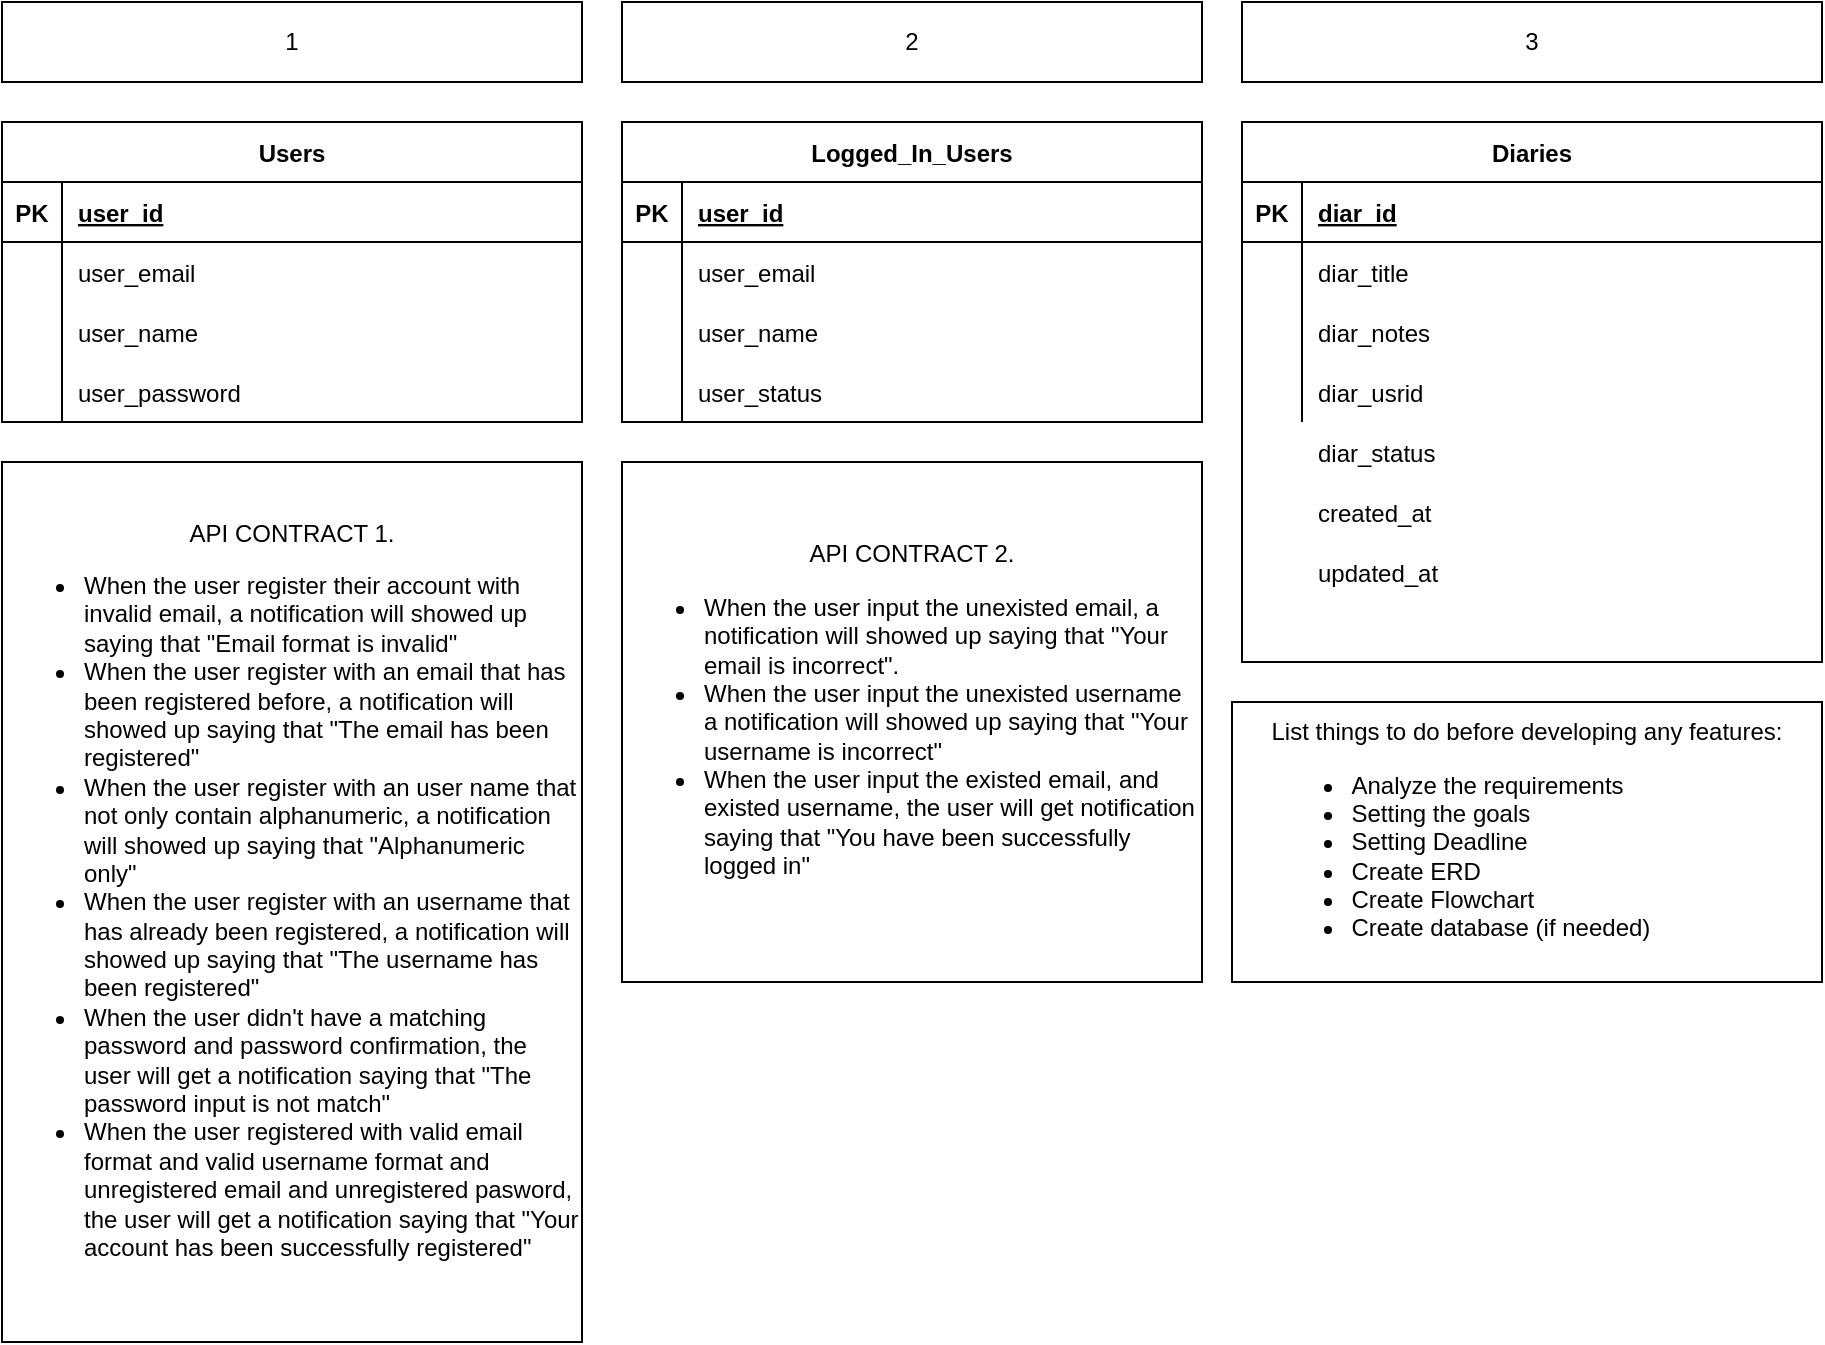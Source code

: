 <mxfile version="20.3.7" type="device"><diagram id="rnPJcLbJfGLUXK0loATy" name="ERD, API Contract, Things to do"><mxGraphModel dx="1038" dy="579" grid="1" gridSize="10" guides="1" tooltips="1" connect="1" arrows="1" fold="1" page="1" pageScale="1" pageWidth="1169" pageHeight="827" math="0" shadow="0"><root><mxCell id="0"/><mxCell id="1" parent="0"/><mxCell id="T3zfM0F1P2hr7NgmV02q-4" value="Users" style="shape=table;startSize=30;container=1;collapsible=1;childLayout=tableLayout;fixedRows=1;rowLines=0;fontStyle=1;align=center;resizeLast=1;" parent="1" vertex="1"><mxGeometry x="40" y="150" width="290" height="150" as="geometry"/></mxCell><mxCell id="T3zfM0F1P2hr7NgmV02q-5" value="" style="shape=tableRow;horizontal=0;startSize=0;swimlaneHead=0;swimlaneBody=0;fillColor=none;collapsible=0;dropTarget=0;points=[[0,0.5],[1,0.5]];portConstraint=eastwest;top=0;left=0;right=0;bottom=1;" parent="T3zfM0F1P2hr7NgmV02q-4" vertex="1"><mxGeometry y="30" width="290" height="30" as="geometry"/></mxCell><mxCell id="T3zfM0F1P2hr7NgmV02q-6" value="PK" style="shape=partialRectangle;connectable=0;fillColor=none;top=0;left=0;bottom=0;right=0;fontStyle=1;overflow=hidden;" parent="T3zfM0F1P2hr7NgmV02q-5" vertex="1"><mxGeometry width="30" height="30" as="geometry"><mxRectangle width="30" height="30" as="alternateBounds"/></mxGeometry></mxCell><mxCell id="T3zfM0F1P2hr7NgmV02q-7" value="user_id" style="shape=partialRectangle;connectable=0;fillColor=none;top=0;left=0;bottom=0;right=0;align=left;spacingLeft=6;fontStyle=5;overflow=hidden;" parent="T3zfM0F1P2hr7NgmV02q-5" vertex="1"><mxGeometry x="30" width="260" height="30" as="geometry"><mxRectangle width="260" height="30" as="alternateBounds"/></mxGeometry></mxCell><mxCell id="T3zfM0F1P2hr7NgmV02q-8" value="" style="shape=tableRow;horizontal=0;startSize=0;swimlaneHead=0;swimlaneBody=0;fillColor=none;collapsible=0;dropTarget=0;points=[[0,0.5],[1,0.5]];portConstraint=eastwest;top=0;left=0;right=0;bottom=0;" parent="T3zfM0F1P2hr7NgmV02q-4" vertex="1"><mxGeometry y="60" width="290" height="30" as="geometry"/></mxCell><mxCell id="T3zfM0F1P2hr7NgmV02q-9" value="" style="shape=partialRectangle;connectable=0;fillColor=none;top=0;left=0;bottom=0;right=0;editable=1;overflow=hidden;" parent="T3zfM0F1P2hr7NgmV02q-8" vertex="1"><mxGeometry width="30" height="30" as="geometry"><mxRectangle width="30" height="30" as="alternateBounds"/></mxGeometry></mxCell><mxCell id="T3zfM0F1P2hr7NgmV02q-10" value="user_email" style="shape=partialRectangle;connectable=0;fillColor=none;top=0;left=0;bottom=0;right=0;align=left;spacingLeft=6;overflow=hidden;" parent="T3zfM0F1P2hr7NgmV02q-8" vertex="1"><mxGeometry x="30" width="260" height="30" as="geometry"><mxRectangle width="260" height="30" as="alternateBounds"/></mxGeometry></mxCell><mxCell id="T3zfM0F1P2hr7NgmV02q-11" value="" style="shape=tableRow;horizontal=0;startSize=0;swimlaneHead=0;swimlaneBody=0;fillColor=none;collapsible=0;dropTarget=0;points=[[0,0.5],[1,0.5]];portConstraint=eastwest;top=0;left=0;right=0;bottom=0;" parent="T3zfM0F1P2hr7NgmV02q-4" vertex="1"><mxGeometry y="90" width="290" height="30" as="geometry"/></mxCell><mxCell id="T3zfM0F1P2hr7NgmV02q-12" value="" style="shape=partialRectangle;connectable=0;fillColor=none;top=0;left=0;bottom=0;right=0;editable=1;overflow=hidden;" parent="T3zfM0F1P2hr7NgmV02q-11" vertex="1"><mxGeometry width="30" height="30" as="geometry"><mxRectangle width="30" height="30" as="alternateBounds"/></mxGeometry></mxCell><mxCell id="T3zfM0F1P2hr7NgmV02q-13" value="user_name" style="shape=partialRectangle;connectable=0;fillColor=none;top=0;left=0;bottom=0;right=0;align=left;spacingLeft=6;overflow=hidden;" parent="T3zfM0F1P2hr7NgmV02q-11" vertex="1"><mxGeometry x="30" width="260" height="30" as="geometry"><mxRectangle width="260" height="30" as="alternateBounds"/></mxGeometry></mxCell><mxCell id="T3zfM0F1P2hr7NgmV02q-14" value="" style="shape=tableRow;horizontal=0;startSize=0;swimlaneHead=0;swimlaneBody=0;fillColor=none;collapsible=0;dropTarget=0;points=[[0,0.5],[1,0.5]];portConstraint=eastwest;top=0;left=0;right=0;bottom=0;" parent="T3zfM0F1P2hr7NgmV02q-4" vertex="1"><mxGeometry y="120" width="290" height="30" as="geometry"/></mxCell><mxCell id="T3zfM0F1P2hr7NgmV02q-15" value="" style="shape=partialRectangle;connectable=0;fillColor=none;top=0;left=0;bottom=0;right=0;editable=1;overflow=hidden;" parent="T3zfM0F1P2hr7NgmV02q-14" vertex="1"><mxGeometry width="30" height="30" as="geometry"><mxRectangle width="30" height="30" as="alternateBounds"/></mxGeometry></mxCell><mxCell id="T3zfM0F1P2hr7NgmV02q-16" value="user_password" style="shape=partialRectangle;connectable=0;fillColor=none;top=0;left=0;bottom=0;right=0;align=left;spacingLeft=6;overflow=hidden;" parent="T3zfM0F1P2hr7NgmV02q-14" vertex="1"><mxGeometry x="30" width="260" height="30" as="geometry"><mxRectangle width="260" height="30" as="alternateBounds"/></mxGeometry></mxCell><mxCell id="uxhV81pVF3nvHLXE9utj-1" value="Logged_In_Users" style="shape=table;startSize=30;container=1;collapsible=1;childLayout=tableLayout;fixedRows=1;rowLines=0;fontStyle=1;align=center;resizeLast=1;" vertex="1" parent="1"><mxGeometry x="350" y="150" width="290" height="150" as="geometry"/></mxCell><mxCell id="uxhV81pVF3nvHLXE9utj-2" value="" style="shape=tableRow;horizontal=0;startSize=0;swimlaneHead=0;swimlaneBody=0;fillColor=none;collapsible=0;dropTarget=0;points=[[0,0.5],[1,0.5]];portConstraint=eastwest;top=0;left=0;right=0;bottom=1;" vertex="1" parent="uxhV81pVF3nvHLXE9utj-1"><mxGeometry y="30" width="290" height="30" as="geometry"/></mxCell><mxCell id="uxhV81pVF3nvHLXE9utj-3" value="PK" style="shape=partialRectangle;connectable=0;fillColor=none;top=0;left=0;bottom=0;right=0;fontStyle=1;overflow=hidden;" vertex="1" parent="uxhV81pVF3nvHLXE9utj-2"><mxGeometry width="30" height="30" as="geometry"><mxRectangle width="30" height="30" as="alternateBounds"/></mxGeometry></mxCell><mxCell id="uxhV81pVF3nvHLXE9utj-4" value="user_id" style="shape=partialRectangle;connectable=0;fillColor=none;top=0;left=0;bottom=0;right=0;align=left;spacingLeft=6;fontStyle=5;overflow=hidden;" vertex="1" parent="uxhV81pVF3nvHLXE9utj-2"><mxGeometry x="30" width="260" height="30" as="geometry"><mxRectangle width="260" height="30" as="alternateBounds"/></mxGeometry></mxCell><mxCell id="uxhV81pVF3nvHLXE9utj-5" value="" style="shape=tableRow;horizontal=0;startSize=0;swimlaneHead=0;swimlaneBody=0;fillColor=none;collapsible=0;dropTarget=0;points=[[0,0.5],[1,0.5]];portConstraint=eastwest;top=0;left=0;right=0;bottom=0;" vertex="1" parent="uxhV81pVF3nvHLXE9utj-1"><mxGeometry y="60" width="290" height="30" as="geometry"/></mxCell><mxCell id="uxhV81pVF3nvHLXE9utj-6" value="" style="shape=partialRectangle;connectable=0;fillColor=none;top=0;left=0;bottom=0;right=0;editable=1;overflow=hidden;" vertex="1" parent="uxhV81pVF3nvHLXE9utj-5"><mxGeometry width="30" height="30" as="geometry"><mxRectangle width="30" height="30" as="alternateBounds"/></mxGeometry></mxCell><mxCell id="uxhV81pVF3nvHLXE9utj-7" value="user_email" style="shape=partialRectangle;connectable=0;fillColor=none;top=0;left=0;bottom=0;right=0;align=left;spacingLeft=6;overflow=hidden;" vertex="1" parent="uxhV81pVF3nvHLXE9utj-5"><mxGeometry x="30" width="260" height="30" as="geometry"><mxRectangle width="260" height="30" as="alternateBounds"/></mxGeometry></mxCell><mxCell id="uxhV81pVF3nvHLXE9utj-8" value="" style="shape=tableRow;horizontal=0;startSize=0;swimlaneHead=0;swimlaneBody=0;fillColor=none;collapsible=0;dropTarget=0;points=[[0,0.5],[1,0.5]];portConstraint=eastwest;top=0;left=0;right=0;bottom=0;" vertex="1" parent="uxhV81pVF3nvHLXE9utj-1"><mxGeometry y="90" width="290" height="30" as="geometry"/></mxCell><mxCell id="uxhV81pVF3nvHLXE9utj-9" value="" style="shape=partialRectangle;connectable=0;fillColor=none;top=0;left=0;bottom=0;right=0;editable=1;overflow=hidden;" vertex="1" parent="uxhV81pVF3nvHLXE9utj-8"><mxGeometry width="30" height="30" as="geometry"><mxRectangle width="30" height="30" as="alternateBounds"/></mxGeometry></mxCell><mxCell id="uxhV81pVF3nvHLXE9utj-10" value="user_name" style="shape=partialRectangle;connectable=0;fillColor=none;top=0;left=0;bottom=0;right=0;align=left;spacingLeft=6;overflow=hidden;" vertex="1" parent="uxhV81pVF3nvHLXE9utj-8"><mxGeometry x="30" width="260" height="30" as="geometry"><mxRectangle width="260" height="30" as="alternateBounds"/></mxGeometry></mxCell><mxCell id="uxhV81pVF3nvHLXE9utj-11" value="" style="shape=tableRow;horizontal=0;startSize=0;swimlaneHead=0;swimlaneBody=0;fillColor=none;collapsible=0;dropTarget=0;points=[[0,0.5],[1,0.5]];portConstraint=eastwest;top=0;left=0;right=0;bottom=0;" vertex="1" parent="uxhV81pVF3nvHLXE9utj-1"><mxGeometry y="120" width="290" height="30" as="geometry"/></mxCell><mxCell id="uxhV81pVF3nvHLXE9utj-12" value="" style="shape=partialRectangle;connectable=0;fillColor=none;top=0;left=0;bottom=0;right=0;editable=1;overflow=hidden;" vertex="1" parent="uxhV81pVF3nvHLXE9utj-11"><mxGeometry width="30" height="30" as="geometry"><mxRectangle width="30" height="30" as="alternateBounds"/></mxGeometry></mxCell><mxCell id="uxhV81pVF3nvHLXE9utj-13" value="user_status" style="shape=partialRectangle;connectable=0;fillColor=none;top=0;left=0;bottom=0;right=0;align=left;spacingLeft=6;overflow=hidden;" vertex="1" parent="uxhV81pVF3nvHLXE9utj-11"><mxGeometry x="30" width="260" height="30" as="geometry"><mxRectangle width="260" height="30" as="alternateBounds"/></mxGeometry></mxCell><mxCell id="uxhV81pVF3nvHLXE9utj-14" value="Diaries" style="shape=table;startSize=30;container=1;collapsible=1;childLayout=tableLayout;fixedRows=1;rowLines=0;fontStyle=1;align=center;resizeLast=1;" vertex="1" parent="1"><mxGeometry x="660" y="150" width="290" height="270" as="geometry"/></mxCell><mxCell id="uxhV81pVF3nvHLXE9utj-15" value="" style="shape=tableRow;horizontal=0;startSize=0;swimlaneHead=0;swimlaneBody=0;fillColor=none;collapsible=0;dropTarget=0;points=[[0,0.5],[1,0.5]];portConstraint=eastwest;top=0;left=0;right=0;bottom=1;" vertex="1" parent="uxhV81pVF3nvHLXE9utj-14"><mxGeometry y="30" width="290" height="30" as="geometry"/></mxCell><mxCell id="uxhV81pVF3nvHLXE9utj-16" value="PK" style="shape=partialRectangle;connectable=0;fillColor=none;top=0;left=0;bottom=0;right=0;fontStyle=1;overflow=hidden;" vertex="1" parent="uxhV81pVF3nvHLXE9utj-15"><mxGeometry width="30" height="30" as="geometry"><mxRectangle width="30" height="30" as="alternateBounds"/></mxGeometry></mxCell><mxCell id="uxhV81pVF3nvHLXE9utj-17" value="diar_id" style="shape=partialRectangle;connectable=0;fillColor=none;top=0;left=0;bottom=0;right=0;align=left;spacingLeft=6;fontStyle=5;overflow=hidden;" vertex="1" parent="uxhV81pVF3nvHLXE9utj-15"><mxGeometry x="30" width="260" height="30" as="geometry"><mxRectangle width="260" height="30" as="alternateBounds"/></mxGeometry></mxCell><mxCell id="uxhV81pVF3nvHLXE9utj-18" value="" style="shape=tableRow;horizontal=0;startSize=0;swimlaneHead=0;swimlaneBody=0;fillColor=none;collapsible=0;dropTarget=0;points=[[0,0.5],[1,0.5]];portConstraint=eastwest;top=0;left=0;right=0;bottom=0;" vertex="1" parent="uxhV81pVF3nvHLXE9utj-14"><mxGeometry y="60" width="290" height="30" as="geometry"/></mxCell><mxCell id="uxhV81pVF3nvHLXE9utj-19" value="" style="shape=partialRectangle;connectable=0;fillColor=none;top=0;left=0;bottom=0;right=0;editable=1;overflow=hidden;" vertex="1" parent="uxhV81pVF3nvHLXE9utj-18"><mxGeometry width="30" height="30" as="geometry"><mxRectangle width="30" height="30" as="alternateBounds"/></mxGeometry></mxCell><mxCell id="uxhV81pVF3nvHLXE9utj-20" value="diar_title" style="shape=partialRectangle;connectable=0;fillColor=none;top=0;left=0;bottom=0;right=0;align=left;spacingLeft=6;overflow=hidden;" vertex="1" parent="uxhV81pVF3nvHLXE9utj-18"><mxGeometry x="30" width="260" height="30" as="geometry"><mxRectangle width="260" height="30" as="alternateBounds"/></mxGeometry></mxCell><mxCell id="uxhV81pVF3nvHLXE9utj-21" value="" style="shape=tableRow;horizontal=0;startSize=0;swimlaneHead=0;swimlaneBody=0;fillColor=none;collapsible=0;dropTarget=0;points=[[0,0.5],[1,0.5]];portConstraint=eastwest;top=0;left=0;right=0;bottom=0;" vertex="1" parent="uxhV81pVF3nvHLXE9utj-14"><mxGeometry y="90" width="290" height="30" as="geometry"/></mxCell><mxCell id="uxhV81pVF3nvHLXE9utj-22" value="" style="shape=partialRectangle;connectable=0;fillColor=none;top=0;left=0;bottom=0;right=0;editable=1;overflow=hidden;" vertex="1" parent="uxhV81pVF3nvHLXE9utj-21"><mxGeometry width="30" height="30" as="geometry"><mxRectangle width="30" height="30" as="alternateBounds"/></mxGeometry></mxCell><mxCell id="uxhV81pVF3nvHLXE9utj-23" value="diar_notes" style="shape=partialRectangle;connectable=0;fillColor=none;top=0;left=0;bottom=0;right=0;align=left;spacingLeft=6;overflow=hidden;" vertex="1" parent="uxhV81pVF3nvHLXE9utj-21"><mxGeometry x="30" width="260" height="30" as="geometry"><mxRectangle width="260" height="30" as="alternateBounds"/></mxGeometry></mxCell><mxCell id="uxhV81pVF3nvHLXE9utj-24" value="" style="shape=tableRow;horizontal=0;startSize=0;swimlaneHead=0;swimlaneBody=0;fillColor=none;collapsible=0;dropTarget=0;points=[[0,0.5],[1,0.5]];portConstraint=eastwest;top=0;left=0;right=0;bottom=0;" vertex="1" parent="uxhV81pVF3nvHLXE9utj-14"><mxGeometry y="120" width="290" height="30" as="geometry"/></mxCell><mxCell id="uxhV81pVF3nvHLXE9utj-25" value="" style="shape=partialRectangle;connectable=0;fillColor=none;top=0;left=0;bottom=0;right=0;editable=1;overflow=hidden;" vertex="1" parent="uxhV81pVF3nvHLXE9utj-24"><mxGeometry width="30" height="30" as="geometry"><mxRectangle width="30" height="30" as="alternateBounds"/></mxGeometry></mxCell><mxCell id="uxhV81pVF3nvHLXE9utj-26" value="diar_usrid" style="shape=partialRectangle;connectable=0;fillColor=none;top=0;left=0;bottom=0;right=0;align=left;spacingLeft=6;overflow=hidden;" vertex="1" parent="uxhV81pVF3nvHLXE9utj-24"><mxGeometry x="30" width="260" height="30" as="geometry"><mxRectangle width="260" height="30" as="alternateBounds"/></mxGeometry></mxCell><mxCell id="uxhV81pVF3nvHLXE9utj-27" value="1" style="rounded=0;whiteSpace=wrap;html=1;" vertex="1" parent="1"><mxGeometry x="40" y="90" width="290" height="40" as="geometry"/></mxCell><mxCell id="uxhV81pVF3nvHLXE9utj-28" value="2" style="rounded=0;whiteSpace=wrap;html=1;" vertex="1" parent="1"><mxGeometry x="350" y="90" width="290" height="40" as="geometry"/></mxCell><mxCell id="uxhV81pVF3nvHLXE9utj-29" value="3" style="rounded=0;whiteSpace=wrap;html=1;" vertex="1" parent="1"><mxGeometry x="660" y="90" width="290" height="40" as="geometry"/></mxCell><mxCell id="uxhV81pVF3nvHLXE9utj-44" value="" style="shape=tableRow;horizontal=0;startSize=0;swimlaneHead=0;swimlaneBody=0;fillColor=none;collapsible=0;dropTarget=0;points=[[0,0.5],[1,0.5]];portConstraint=eastwest;top=0;left=0;right=0;bottom=0;" vertex="1" parent="1"><mxGeometry x="660" y="300" width="290" height="30" as="geometry"/></mxCell><mxCell id="uxhV81pVF3nvHLXE9utj-45" value="" style="shape=partialRectangle;connectable=0;fillColor=none;top=0;left=0;bottom=0;right=0;editable=1;overflow=hidden;" vertex="1" parent="uxhV81pVF3nvHLXE9utj-44"><mxGeometry width="30" height="30" as="geometry"><mxRectangle width="30" height="30" as="alternateBounds"/></mxGeometry></mxCell><mxCell id="uxhV81pVF3nvHLXE9utj-46" value="diar_status" style="shape=partialRectangle;connectable=0;fillColor=none;top=0;left=0;bottom=0;right=0;align=left;spacingLeft=6;overflow=hidden;" vertex="1" parent="uxhV81pVF3nvHLXE9utj-44"><mxGeometry x="30" width="260" height="30" as="geometry"><mxRectangle width="260" height="30" as="alternateBounds"/></mxGeometry></mxCell><mxCell id="uxhV81pVF3nvHLXE9utj-47" value="created_at" style="shape=partialRectangle;connectable=0;fillColor=none;top=0;left=0;bottom=0;right=0;align=left;spacingLeft=6;overflow=hidden;" vertex="1" parent="1"><mxGeometry x="690" y="330" width="260" height="30" as="geometry"><mxRectangle width="260" height="30" as="alternateBounds"/></mxGeometry></mxCell><mxCell id="uxhV81pVF3nvHLXE9utj-48" value="updated_at" style="shape=partialRectangle;connectable=0;fillColor=none;top=0;left=0;bottom=0;right=0;align=left;spacingLeft=6;overflow=hidden;" vertex="1" parent="1"><mxGeometry x="690" y="360" width="260" height="30" as="geometry"><mxRectangle width="260" height="30" as="alternateBounds"/></mxGeometry></mxCell><mxCell id="uxhV81pVF3nvHLXE9utj-49" value="API CONTRACT 1.&lt;br&gt;&lt;ul&gt;&lt;li style=&quot;text-align: left;&quot;&gt;When the user register their account with invalid email, a notification will showed up saying that &quot;Email format is invalid&quot;&lt;br&gt;&lt;/li&gt;&lt;li style=&quot;text-align: left;&quot;&gt;When the user register with an email that has been registered before, a notification will showed up saying that &quot;The email has been registered&quot;&lt;/li&gt;&lt;li style=&quot;text-align: left;&quot;&gt;When the user register with an user name that not only contain alphanumeric, a notification will showed up saying that &quot;Alphanumeric only&quot;&lt;br&gt;&lt;/li&gt;&lt;li style=&quot;text-align: left;&quot;&gt;When the user register with an username that has already been registered, a notification will showed up saying that &quot;The username has been registered&quot;&lt;/li&gt;&lt;li style=&quot;text-align: left;&quot;&gt;When the user didn't have a matching password and password confirmation, the user will get a notification saying that &quot;The password input is not match&quot;&lt;/li&gt;&lt;li style=&quot;text-align: left;&quot;&gt;When the user registered with valid email format and valid username format and unregistered email and unregistered pasword, the user will get a notification saying that &quot;Your account has been successfully registered&quot;&lt;/li&gt;&lt;/ul&gt;" style="rounded=0;whiteSpace=wrap;html=1;" vertex="1" parent="1"><mxGeometry x="40" y="320" width="290" height="440" as="geometry"/></mxCell><mxCell id="uxhV81pVF3nvHLXE9utj-50" value="API CONTRACT 2.&lt;br&gt;&lt;ul&gt;&lt;li style=&quot;text-align: left;&quot;&gt;When the user input the unexisted email, a notification will showed up saying that &quot;Your email is incorrect&quot;.&lt;/li&gt;&lt;li style=&quot;text-align: left;&quot;&gt;When the user input the unexisted username a notification will showed up saying that &quot;Your username is incorrect&quot;&lt;/li&gt;&lt;li style=&quot;text-align: left;&quot;&gt;When the user input the existed email, and existed username, the user will get notification saying that &quot;You have been successfully logged in&quot;&lt;/li&gt;&lt;/ul&gt;" style="rounded=0;whiteSpace=wrap;html=1;" vertex="1" parent="1"><mxGeometry x="350" y="320" width="290" height="260" as="geometry"/></mxCell><mxCell id="uxhV81pVF3nvHLXE9utj-51" value="List things to do before developing any features:&lt;br&gt;&lt;ul&gt;&lt;li style=&quot;text-align: left;&quot;&gt;Analyze the requirements&lt;/li&gt;&lt;li style=&quot;text-align: left;&quot;&gt;Setting the goals&lt;/li&gt;&lt;li style=&quot;text-align: left;&quot;&gt;Setting Deadline&lt;/li&gt;&lt;li style=&quot;text-align: left;&quot;&gt;Create ERD&lt;/li&gt;&lt;li style=&quot;text-align: left;&quot;&gt;Create Flowchart&lt;/li&gt;&lt;li style=&quot;text-align: left;&quot;&gt;Create database (if needed)&lt;/li&gt;&lt;/ul&gt;" style="rounded=0;whiteSpace=wrap;html=1;" vertex="1" parent="1"><mxGeometry x="655" y="440" width="295" height="140" as="geometry"/></mxCell></root></mxGraphModel></diagram></mxfile>